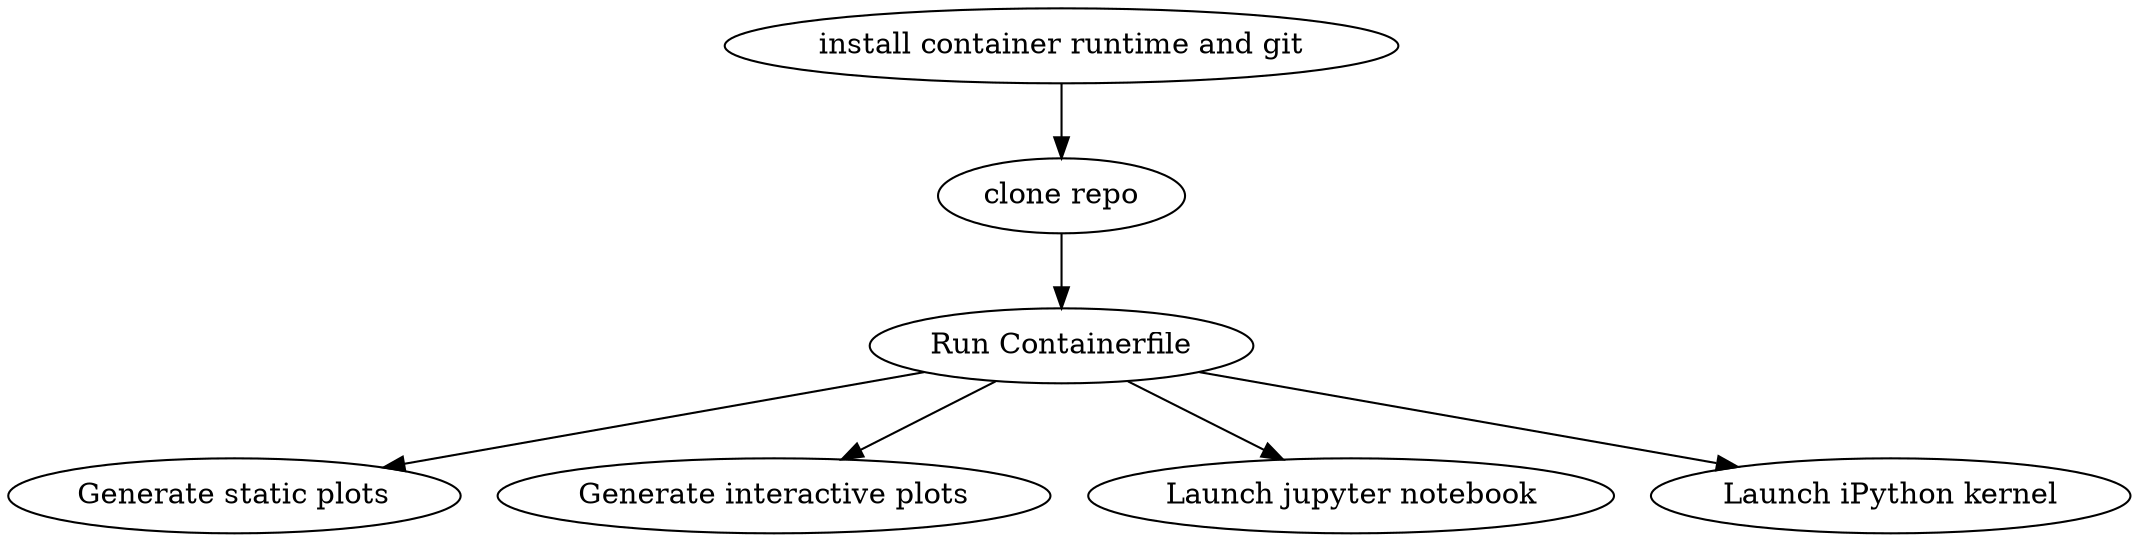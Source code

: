 // Experiment Archive Upload Workflow
digraph {
	1 [label="install container runtime and git"]
	2 [label="clone repo"]
	3 [label="Run Containerfile"]
	4 [label="Generate static plots"]
	5 [label="Generate interactive plots"]
	6 [label="Launch jupyter notebook"]
	7 [label="Launch iPython kernel"]
	1 -> 2
	2 -> 3
	3 -> 4
	3 -> 5
	3 -> 6
	3 -> 7
}
